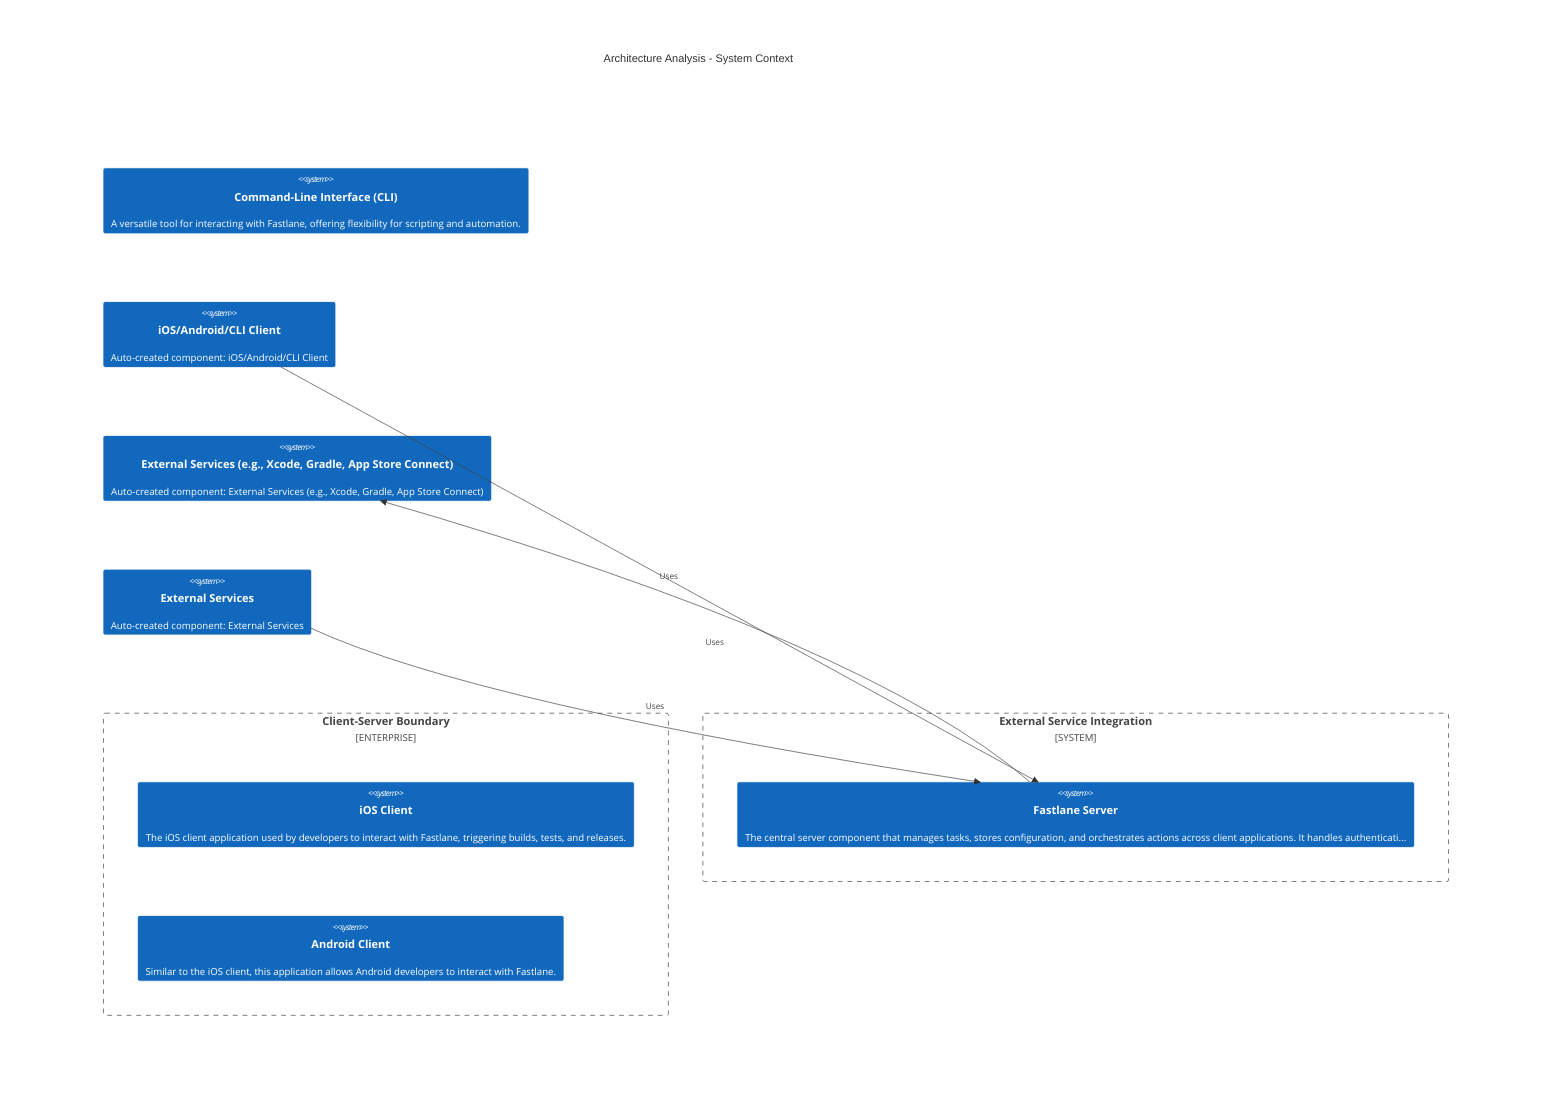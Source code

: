 C4Context
    title Architecture Analysis - System Context
    Enterprise_Boundary(tb_Client_Server_Boundary, "Client-Server Boundary") {
        System(iOS_Client, "iOS Client", "The iOS client application used by developers to interact with Fastlane, triggering builds, tests, and releases.")
        System(Android_Client, "Android Client", "Similar to the iOS client, this application allows Android developers to interact with Fastlane.")
        System(Fastlane_Server, "Fastlane Server", "The central server component that manages tasks, stores configuration, and orchestrates actions across client applications. It handles authenticati...")
    }
    System_Boundary(tb_External_Service_Integration, "External Service Integration") {
        System(Fastlane_Server, "Fastlane Server", "The central server component that manages tasks, stores configuration, and orchestrates actions across client applications. It handles authenticati...")
    }
    System(Command_Line_Interface__CLI_, "Command-Line Interface (CLI)", "A versatile tool for interacting with Fastlane, offering flexibility for scripting and automation.")
    System(iOS_Android_CLI_Client, "iOS/Android/CLI Client", "Auto-created component: iOS/Android/CLI Client")
    System(External_Services__e_g___Xcode__Gradle__App_Store_Connect_, "External Services (e.g., Xcode, Gradle, App Store Connect)", "Auto-created component: External Services (e.g., Xcode, Gradle, App Store Connect)")
    System(External_Services, "External Services", "Auto-created component: External Services")

    Rel(iOS_Android_CLI_Client, Fastlane_Server, "Uses")
    Rel(Fastlane_Server, External_Services__e_g___Xcode__Gradle__App_Store_Connect_, "Uses")
    Rel(External_Services, Fastlane_Server, "Uses")